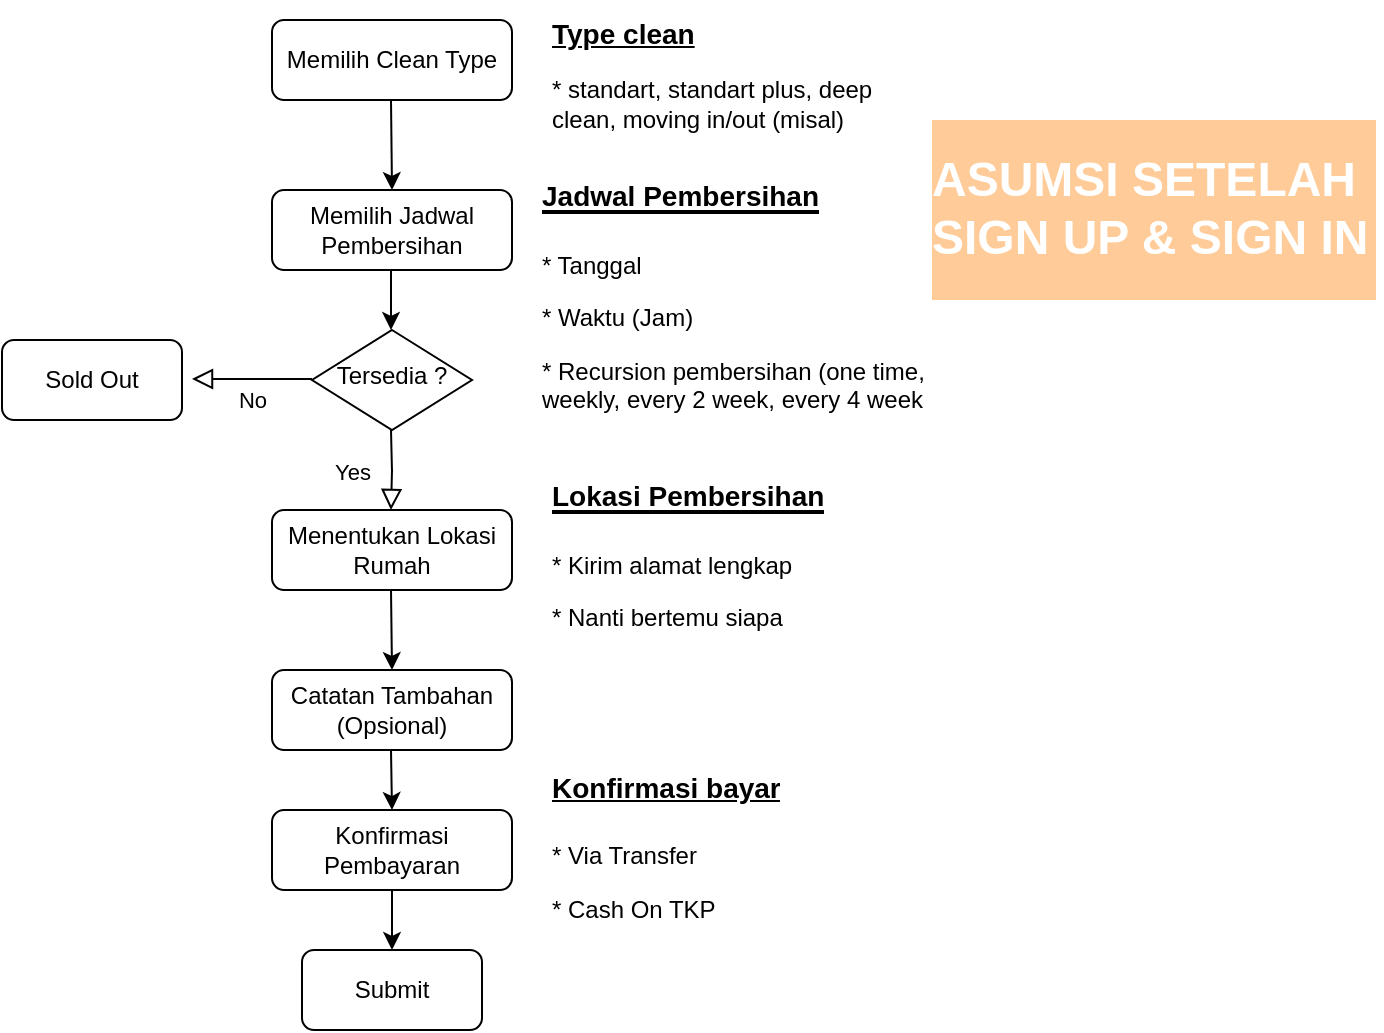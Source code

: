<mxfile version="13.6.5" type="github">
  <diagram id="C5RBs43oDa-KdzZeNtuy" name="Page-1">
    <mxGraphModel dx="1155" dy="541" grid="1" gridSize="10" guides="1" tooltips="1" connect="1" arrows="1" fold="1" page="1" pageScale="1" pageWidth="827" pageHeight="1169" math="0" shadow="0">
      <root>
        <mxCell id="WIyWlLk6GJQsqaUBKTNV-0" />
        <mxCell id="WIyWlLk6GJQsqaUBKTNV-1" parent="WIyWlLk6GJQsqaUBKTNV-0" />
        <mxCell id="WIyWlLk6GJQsqaUBKTNV-3" value="Memilih Clean Type" style="rounded=1;whiteSpace=wrap;html=1;fontSize=12;glass=0;strokeWidth=1;shadow=0;" parent="WIyWlLk6GJQsqaUBKTNV-1" vertex="1">
          <mxGeometry x="165" y="25" width="120" height="40" as="geometry" />
        </mxCell>
        <mxCell id="WIyWlLk6GJQsqaUBKTNV-12" value="Catatan Tambahan (Opsional)" style="rounded=1;whiteSpace=wrap;html=1;fontSize=12;glass=0;strokeWidth=1;shadow=0;" parent="WIyWlLk6GJQsqaUBKTNV-1" vertex="1">
          <mxGeometry x="165" y="350" width="120" height="40" as="geometry" />
        </mxCell>
        <mxCell id="9XL6SRJAWU4iaDGBNn17-0" value="Memilih Jadwal Pembersihan" style="rounded=1;whiteSpace=wrap;html=1;fontSize=12;glass=0;strokeWidth=1;shadow=0;" vertex="1" parent="WIyWlLk6GJQsqaUBKTNV-1">
          <mxGeometry x="165" y="110" width="120" height="40" as="geometry" />
        </mxCell>
        <mxCell id="9XL6SRJAWU4iaDGBNn17-1" value="&lt;h1&gt;&lt;u&gt;&lt;font style=&quot;font-size: 14px&quot;&gt;Jadwal Pembersihan&lt;/font&gt;&lt;/u&gt;&lt;br&gt;&lt;/h1&gt;&lt;p&gt;* Tanggal&lt;/p&gt;&lt;p&gt;* Waktu (Jam)&lt;/p&gt;&lt;p&gt;* Recursion pembersihan (one time, weekly, every 2 week, every 4 week&lt;br&gt;&lt;/p&gt;" style="text;html=1;fillColor=none;spacing=0;spacingTop=-10;whiteSpace=wrap;overflow=hidden;rounded=0;" vertex="1" parent="WIyWlLk6GJQsqaUBKTNV-1">
          <mxGeometry x="300" y="85" width="190" height="140" as="geometry" />
        </mxCell>
        <mxCell id="9XL6SRJAWU4iaDGBNn17-2" value="Tersedia ?" style="rhombus;whiteSpace=wrap;html=1;shadow=0;fontFamily=Helvetica;fontSize=12;align=center;strokeWidth=1;spacing=6;spacingTop=-4;" vertex="1" parent="WIyWlLk6GJQsqaUBKTNV-1">
          <mxGeometry x="185" y="180" width="80" height="50" as="geometry" />
        </mxCell>
        <mxCell id="9XL6SRJAWU4iaDGBNn17-3" value="Sold Out" style="rounded=1;whiteSpace=wrap;html=1;fontSize=12;glass=0;strokeWidth=1;shadow=0;" vertex="1" parent="WIyWlLk6GJQsqaUBKTNV-1">
          <mxGeometry x="30" y="185" width="90" height="40" as="geometry" />
        </mxCell>
        <mxCell id="9XL6SRJAWU4iaDGBNn17-4" value="&lt;div&gt;Menentukan Lokasi&lt;/div&gt;&lt;div&gt;Rumah&lt;br&gt;&lt;/div&gt;" style="rounded=1;whiteSpace=wrap;html=1;fontSize=12;glass=0;strokeWidth=1;shadow=0;" vertex="1" parent="WIyWlLk6GJQsqaUBKTNV-1">
          <mxGeometry x="165" y="270" width="120" height="40" as="geometry" />
        </mxCell>
        <mxCell id="9XL6SRJAWU4iaDGBNn17-7" value="" style="endArrow=classic;html=1;entryX=0.5;entryY=0;entryDx=0;entryDy=0;" edge="1" parent="WIyWlLk6GJQsqaUBKTNV-1" target="9XL6SRJAWU4iaDGBNn17-0">
          <mxGeometry width="50" height="50" relative="1" as="geometry">
            <mxPoint x="224.5" y="65" as="sourcePoint" />
            <mxPoint x="224.5" y="95" as="targetPoint" />
          </mxGeometry>
        </mxCell>
        <mxCell id="9XL6SRJAWU4iaDGBNn17-10" value="" style="endArrow=classic;html=1;" edge="1" parent="WIyWlLk6GJQsqaUBKTNV-1">
          <mxGeometry width="50" height="50" relative="1" as="geometry">
            <mxPoint x="224.5" y="150" as="sourcePoint" />
            <mxPoint x="224.5" y="180" as="targetPoint" />
          </mxGeometry>
        </mxCell>
        <mxCell id="9XL6SRJAWU4iaDGBNn17-11" value="No" style="edgeStyle=orthogonalEdgeStyle;rounded=0;html=1;jettySize=auto;orthogonalLoop=1;fontSize=11;endArrow=block;endFill=0;endSize=8;strokeWidth=1;shadow=0;labelBackgroundColor=none;" edge="1" parent="WIyWlLk6GJQsqaUBKTNV-1">
          <mxGeometry y="10" relative="1" as="geometry">
            <mxPoint as="offset" />
            <mxPoint x="185" y="204.5" as="sourcePoint" />
            <mxPoint x="125" y="204.5" as="targetPoint" />
          </mxGeometry>
        </mxCell>
        <mxCell id="9XL6SRJAWU4iaDGBNn17-12" value="Yes" style="rounded=0;html=1;jettySize=auto;orthogonalLoop=1;fontSize=11;endArrow=block;endFill=0;endSize=8;strokeWidth=1;shadow=0;labelBackgroundColor=none;edgeStyle=orthogonalEdgeStyle;" edge="1" parent="WIyWlLk6GJQsqaUBKTNV-1">
          <mxGeometry y="20" relative="1" as="geometry">
            <mxPoint as="offset" />
            <mxPoint x="224.5" y="230" as="sourcePoint" />
            <mxPoint x="224.5" y="270" as="targetPoint" />
          </mxGeometry>
        </mxCell>
        <mxCell id="9XL6SRJAWU4iaDGBNn17-13" value="&lt;h1&gt;&lt;u&gt;&lt;font style=&quot;font-size: 14px&quot;&gt;Lokasi Pembersihan&lt;/font&gt;&lt;/u&gt;&lt;br&gt;&lt;/h1&gt;&lt;p&gt;* Kirim alamat lengkap&lt;/p&gt;&lt;p&gt;* Nanti bertemu siapa&lt;br&gt;&lt;/p&gt;&lt;p&gt;&lt;br&gt;&lt;/p&gt;" style="text;html=1;strokeColor=none;fillColor=none;spacing=5;spacingTop=-20;whiteSpace=wrap;overflow=hidden;rounded=0;" vertex="1" parent="WIyWlLk6GJQsqaUBKTNV-1">
          <mxGeometry x="300" y="240" width="190" height="100" as="geometry" />
        </mxCell>
        <mxCell id="9XL6SRJAWU4iaDGBNn17-16" value="" style="endArrow=classic;html=1;" edge="1" parent="WIyWlLk6GJQsqaUBKTNV-1">
          <mxGeometry width="50" height="50" relative="1" as="geometry">
            <mxPoint x="224.5" y="310" as="sourcePoint" />
            <mxPoint x="225" y="350" as="targetPoint" />
          </mxGeometry>
        </mxCell>
        <mxCell id="9XL6SRJAWU4iaDGBNn17-17" value="&lt;h1 style=&quot;font-size: 14px&quot;&gt;&lt;u&gt;Type clean&lt;/u&gt;&lt;br&gt;&lt;/h1&gt;&lt;p&gt;* standart, standart plus, deep clean, moving in/out (misal)&lt;br&gt;&lt;/p&gt;&lt;p&gt;&lt;br&gt;&lt;/p&gt;" style="text;html=1;strokeColor=none;fillColor=none;spacing=5;spacingTop=-20;whiteSpace=wrap;overflow=hidden;rounded=0;" vertex="1" parent="WIyWlLk6GJQsqaUBKTNV-1">
          <mxGeometry x="300" y="25" width="190" height="60" as="geometry" />
        </mxCell>
        <mxCell id="9XL6SRJAWU4iaDGBNn17-20" value="&lt;h1&gt;ASUMSI SETELAH SIGN UP &amp;amp; SIGN IN&lt;/h1&gt;" style="text;html=1;strokeColor=none;fillColor=none;spacing=5;spacingTop=-20;whiteSpace=wrap;overflow=hidden;rounded=0;labelBackgroundColor=#FFCC99;fontColor=#FFFFFF;labelBorderColor=none;spacingLeft=0;" vertex="1" parent="WIyWlLk6GJQsqaUBKTNV-1">
          <mxGeometry x="490" y="85" width="230" height="90" as="geometry" />
        </mxCell>
        <mxCell id="9XL6SRJAWU4iaDGBNn17-25" value="" style="edgeStyle=orthogonalEdgeStyle;rounded=0;orthogonalLoop=1;jettySize=auto;html=1;fontColor=#FFFFFF;" edge="1" parent="WIyWlLk6GJQsqaUBKTNV-1" source="9XL6SRJAWU4iaDGBNn17-21" target="9XL6SRJAWU4iaDGBNn17-24">
          <mxGeometry relative="1" as="geometry" />
        </mxCell>
        <mxCell id="9XL6SRJAWU4iaDGBNn17-21" value="Konfirmasi Pembayaran" style="rounded=1;whiteSpace=wrap;html=1;fontSize=12;glass=0;strokeWidth=1;shadow=0;" vertex="1" parent="WIyWlLk6GJQsqaUBKTNV-1">
          <mxGeometry x="165" y="420" width="120" height="40" as="geometry" />
        </mxCell>
        <mxCell id="9XL6SRJAWU4iaDGBNn17-22" value="" style="endArrow=classic;html=1;entryX=0.5;entryY=0;entryDx=0;entryDy=0;" edge="1" parent="WIyWlLk6GJQsqaUBKTNV-1" target="9XL6SRJAWU4iaDGBNn17-21">
          <mxGeometry width="50" height="50" relative="1" as="geometry">
            <mxPoint x="224.5" y="390" as="sourcePoint" />
            <mxPoint x="225" y="430" as="targetPoint" />
          </mxGeometry>
        </mxCell>
        <mxCell id="9XL6SRJAWU4iaDGBNn17-23" value="&lt;h1&gt;&lt;font size=&quot;1&quot;&gt;&lt;u style=&quot;font-size: 14px&quot;&gt;Konfirmasi bayar&lt;/u&gt;&lt;/font&gt;&lt;br&gt;&lt;/h1&gt;&lt;p&gt;* Via Transfer&lt;br&gt;&lt;/p&gt;&lt;p&gt;* Cash On TKP&lt;br&gt;&lt;/p&gt;&lt;p&gt;&lt;br&gt;&lt;/p&gt;" style="text;html=1;strokeColor=none;fillColor=none;spacing=5;spacingTop=-20;whiteSpace=wrap;overflow=hidden;rounded=0;verticalAlign=middle;horizontal=1;" vertex="1" parent="WIyWlLk6GJQsqaUBKTNV-1">
          <mxGeometry x="300" y="390" width="150" height="90" as="geometry" />
        </mxCell>
        <mxCell id="9XL6SRJAWU4iaDGBNn17-24" value="Submit" style="rounded=1;whiteSpace=wrap;html=1;fontSize=12;glass=0;strokeWidth=1;shadow=0;" vertex="1" parent="WIyWlLk6GJQsqaUBKTNV-1">
          <mxGeometry x="180" y="490" width="90" height="40" as="geometry" />
        </mxCell>
      </root>
    </mxGraphModel>
  </diagram>
</mxfile>
